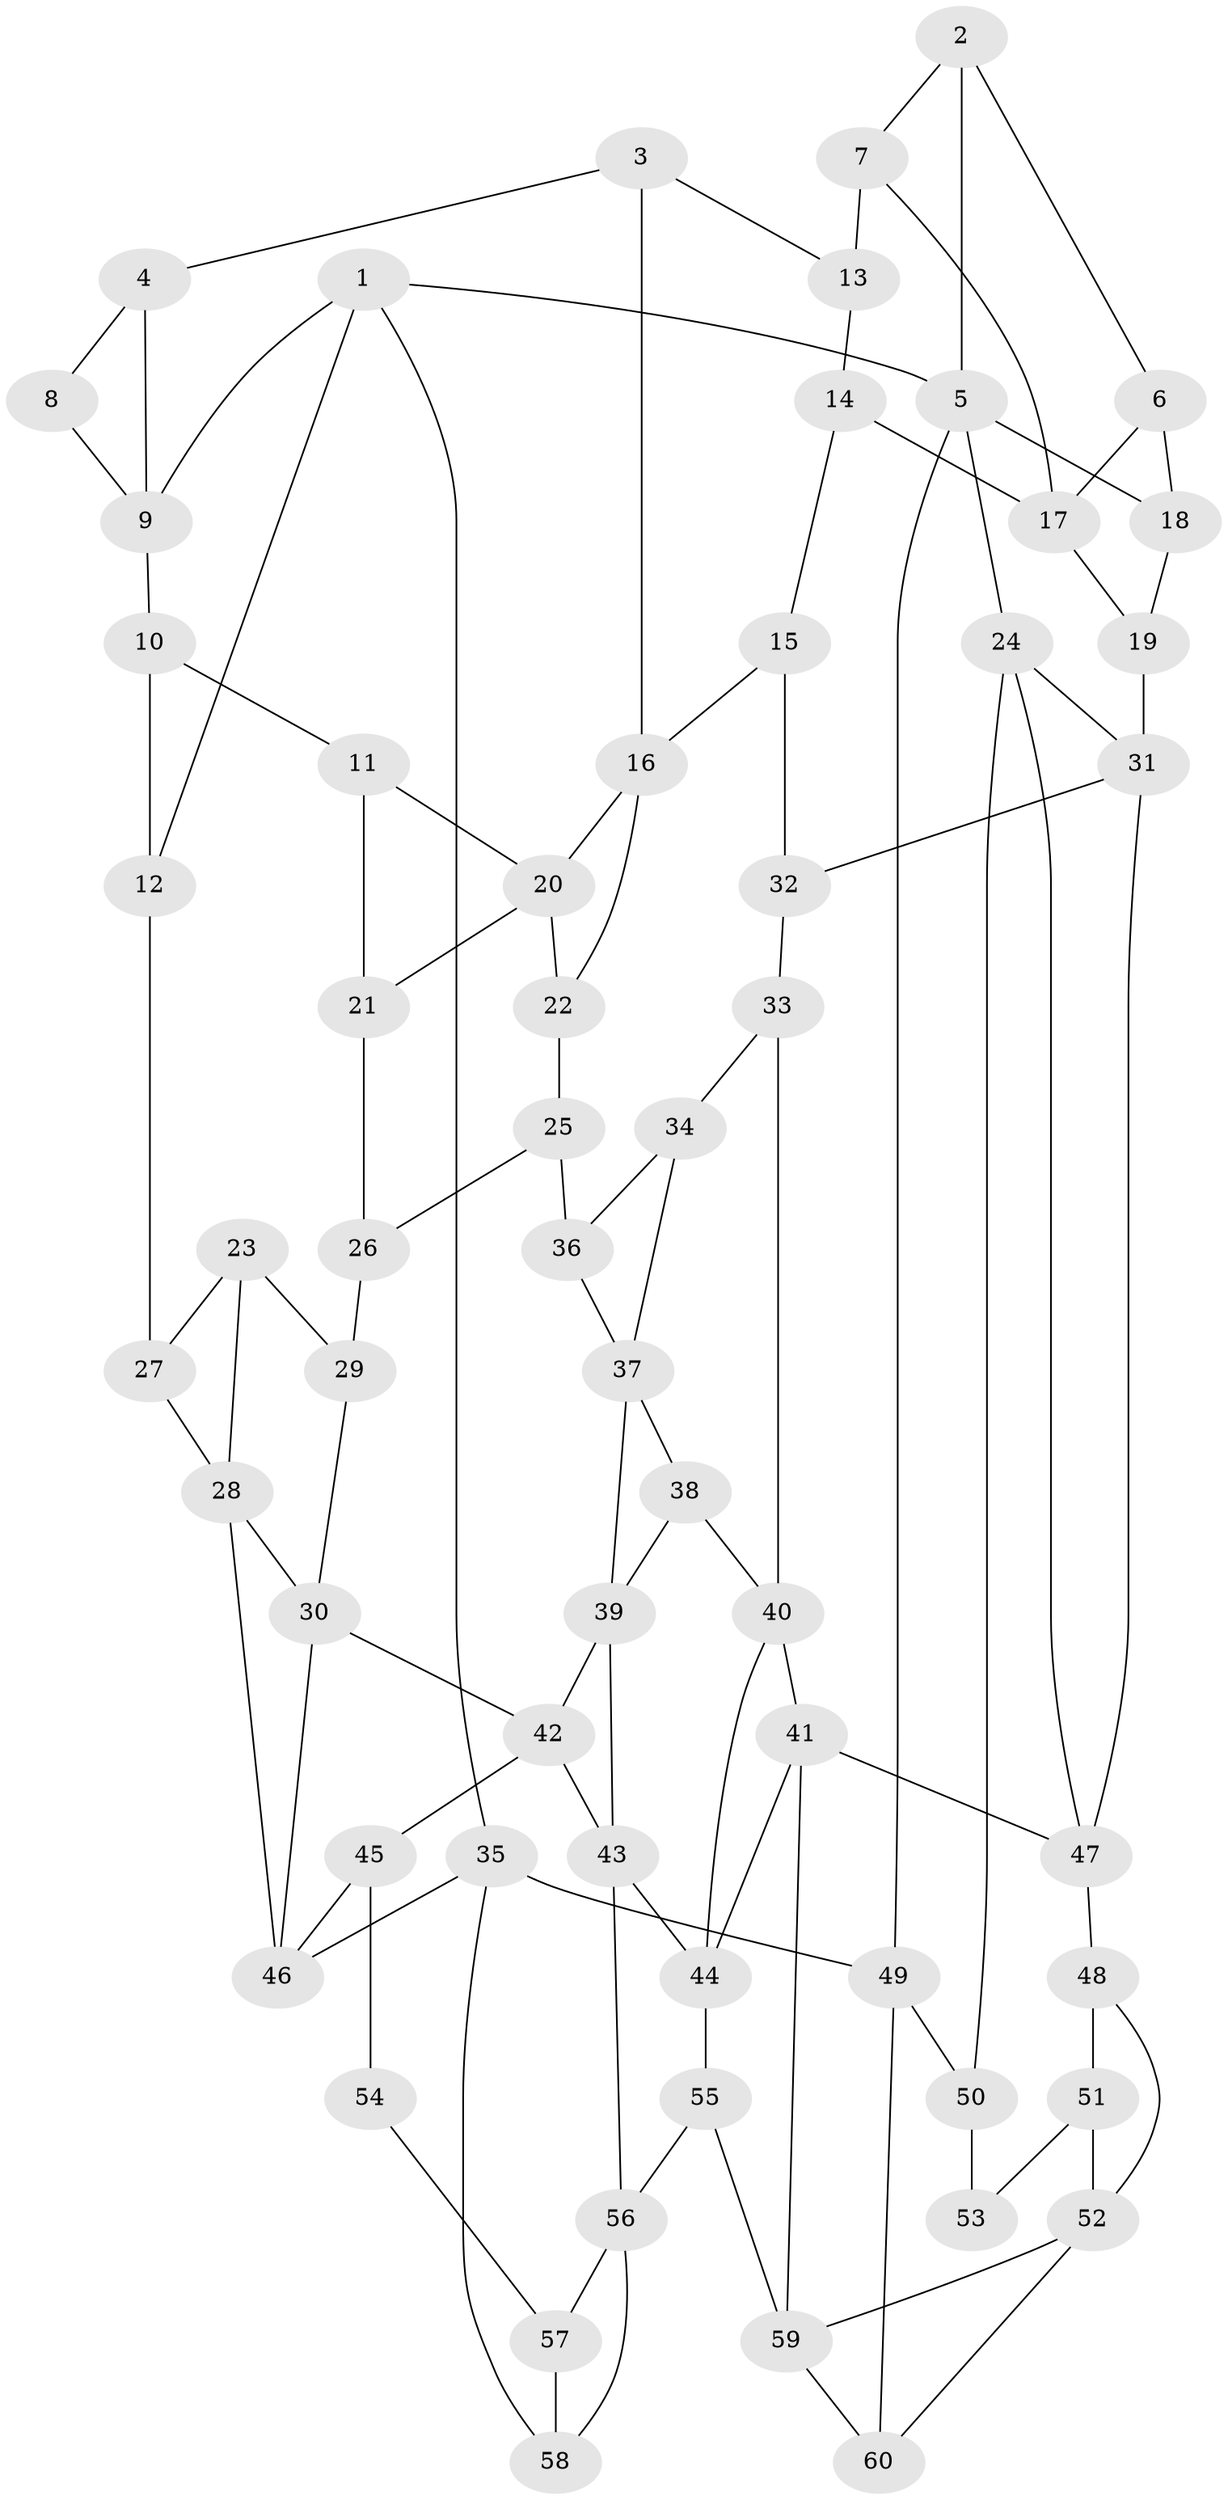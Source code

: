 // original degree distribution, {3: 0.030303030303030304, 6: 0.2222222222222222, 4: 0.23232323232323232, 5: 0.5151515151515151}
// Generated by graph-tools (version 1.1) at 2025/38/03/04/25 23:38:35]
// undirected, 60 vertices, 101 edges
graph export_dot {
  node [color=gray90,style=filled];
  1;
  2;
  3;
  4;
  5;
  6;
  7;
  8;
  9;
  10;
  11;
  12;
  13;
  14;
  15;
  16;
  17;
  18;
  19;
  20;
  21;
  22;
  23;
  24;
  25;
  26;
  27;
  28;
  29;
  30;
  31;
  32;
  33;
  34;
  35;
  36;
  37;
  38;
  39;
  40;
  41;
  42;
  43;
  44;
  45;
  46;
  47;
  48;
  49;
  50;
  51;
  52;
  53;
  54;
  55;
  56;
  57;
  58;
  59;
  60;
  1 -- 5 [weight=1.0];
  1 -- 9 [weight=1.0];
  1 -- 12 [weight=1.0];
  1 -- 35 [weight=1.0];
  2 -- 5 [weight=1.0];
  2 -- 6 [weight=1.0];
  2 -- 7 [weight=1.0];
  3 -- 4 [weight=1.0];
  3 -- 13 [weight=1.0];
  3 -- 16 [weight=1.0];
  4 -- 8 [weight=1.0];
  4 -- 9 [weight=1.0];
  5 -- 18 [weight=1.0];
  5 -- 24 [weight=1.0];
  5 -- 49 [weight=1.0];
  6 -- 17 [weight=1.0];
  6 -- 18 [weight=2.0];
  7 -- 13 [weight=2.0];
  7 -- 17 [weight=1.0];
  8 -- 9 [weight=1.0];
  9 -- 10 [weight=1.0];
  10 -- 11 [weight=1.0];
  10 -- 12 [weight=1.0];
  11 -- 20 [weight=1.0];
  11 -- 21 [weight=1.0];
  12 -- 27 [weight=2.0];
  13 -- 14 [weight=1.0];
  14 -- 15 [weight=1.0];
  14 -- 17 [weight=1.0];
  15 -- 16 [weight=1.0];
  15 -- 32 [weight=1.0];
  16 -- 20 [weight=1.0];
  16 -- 22 [weight=1.0];
  17 -- 19 [weight=1.0];
  18 -- 19 [weight=1.0];
  19 -- 31 [weight=1.0];
  20 -- 21 [weight=1.0];
  20 -- 22 [weight=1.0];
  21 -- 26 [weight=1.0];
  22 -- 25 [weight=1.0];
  23 -- 27 [weight=1.0];
  23 -- 28 [weight=1.0];
  23 -- 29 [weight=1.0];
  24 -- 31 [weight=1.0];
  24 -- 47 [weight=1.0];
  24 -- 50 [weight=1.0];
  25 -- 26 [weight=1.0];
  25 -- 36 [weight=2.0];
  26 -- 29 [weight=2.0];
  27 -- 28 [weight=1.0];
  28 -- 30 [weight=1.0];
  28 -- 46 [weight=1.0];
  29 -- 30 [weight=1.0];
  30 -- 42 [weight=1.0];
  30 -- 46 [weight=1.0];
  31 -- 32 [weight=1.0];
  31 -- 47 [weight=1.0];
  32 -- 33 [weight=1.0];
  33 -- 34 [weight=1.0];
  33 -- 40 [weight=1.0];
  34 -- 36 [weight=1.0];
  34 -- 37 [weight=1.0];
  35 -- 46 [weight=1.0];
  35 -- 49 [weight=1.0];
  35 -- 58 [weight=1.0];
  36 -- 37 [weight=1.0];
  37 -- 38 [weight=1.0];
  37 -- 39 [weight=1.0];
  38 -- 39 [weight=1.0];
  38 -- 40 [weight=1.0];
  39 -- 42 [weight=1.0];
  39 -- 43 [weight=1.0];
  40 -- 41 [weight=1.0];
  40 -- 44 [weight=1.0];
  41 -- 44 [weight=1.0];
  41 -- 47 [weight=1.0];
  41 -- 59 [weight=1.0];
  42 -- 43 [weight=1.0];
  42 -- 45 [weight=1.0];
  43 -- 44 [weight=1.0];
  43 -- 56 [weight=1.0];
  44 -- 55 [weight=1.0];
  45 -- 46 [weight=1.0];
  45 -- 54 [weight=2.0];
  47 -- 48 [weight=1.0];
  48 -- 51 [weight=1.0];
  48 -- 52 [weight=1.0];
  49 -- 50 [weight=1.0];
  49 -- 60 [weight=1.0];
  50 -- 53 [weight=2.0];
  51 -- 52 [weight=1.0];
  51 -- 53 [weight=2.0];
  52 -- 59 [weight=1.0];
  52 -- 60 [weight=1.0];
  54 -- 57 [weight=2.0];
  55 -- 56 [weight=1.0];
  55 -- 59 [weight=1.0];
  56 -- 57 [weight=1.0];
  56 -- 58 [weight=1.0];
  57 -- 58 [weight=1.0];
  59 -- 60 [weight=1.0];
}
